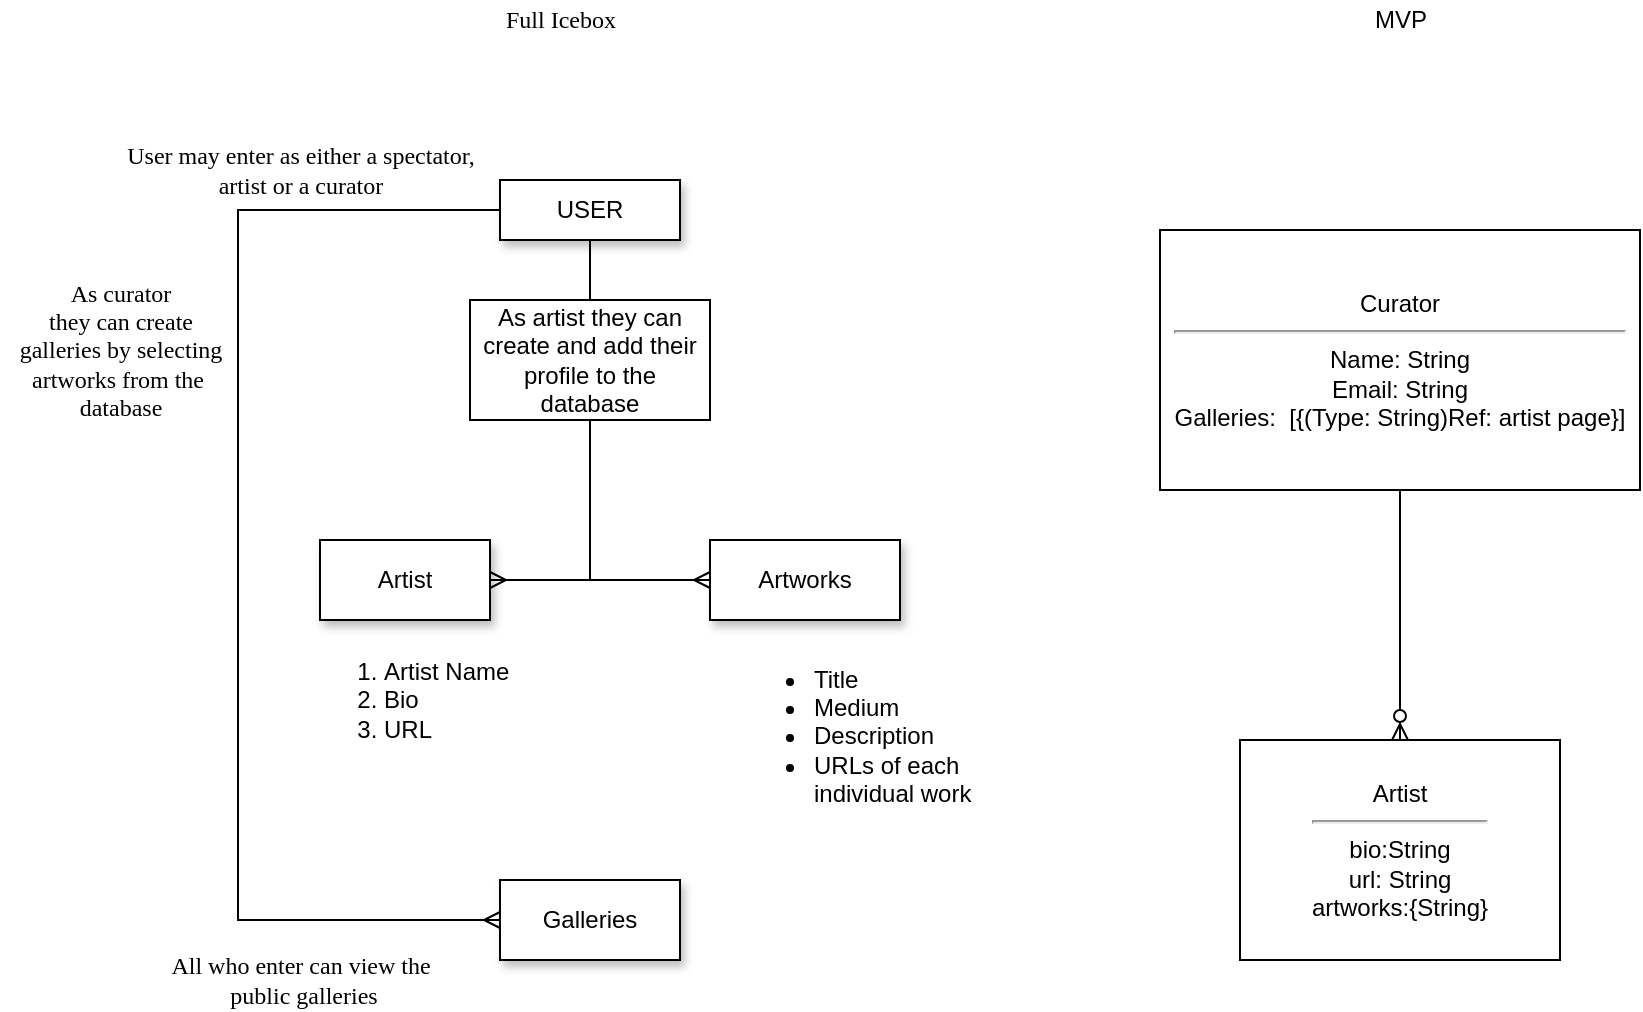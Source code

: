 <mxfile version="13.10.0" type="embed">
    <diagram id="DbY18s5qPN7fBbZyV1m0" name="Page-1">
        <mxGraphModel dx="832" dy="313" grid="1" gridSize="10" guides="1" tooltips="1" connect="1" arrows="1" fold="1" page="1" pageScale="1" pageWidth="850" pageHeight="1100" math="0" shadow="0">
            <root>
                <mxCell id="0"/>
                <mxCell id="1" parent="0"/>
                <mxCell id="11" value="" style="shape=table;html=1;whiteSpace=wrap;startSize=0;container=1;collapsible=0;childLayout=tableLayout;shadow=1;" parent="1" vertex="1">
                    <mxGeometry x="250" y="120" width="90" height="30" as="geometry"/>
                </mxCell>
                <mxCell id="12" value="" style="shape=partialRectangle;html=1;whiteSpace=wrap;collapsible=0;dropTarget=0;pointerEvents=0;fillColor=none;top=0;left=0;bottom=0;right=0;points=[[0,0.5],[1,0.5]];portConstraint=eastwest;" parent="11" vertex="1">
                    <mxGeometry width="90" height="30" as="geometry"/>
                </mxCell>
                <mxCell id="13" value="USER" style="shape=partialRectangle;html=1;whiteSpace=wrap;connectable=0;overflow=hidden;fillColor=none;top=0;left=0;bottom=0;right=0;" parent="12" vertex="1">
                    <mxGeometry width="90" height="30" as="geometry"/>
                </mxCell>
                <mxCell id="14" value="" style="shape=table;html=1;whiteSpace=wrap;startSize=0;container=1;collapsible=0;childLayout=tableLayout;shadow=1;" parent="1" vertex="1">
                    <mxGeometry x="355" y="300" width="95" height="40" as="geometry"/>
                </mxCell>
                <mxCell id="15" value="" style="shape=partialRectangle;html=1;whiteSpace=wrap;collapsible=0;dropTarget=0;pointerEvents=0;fillColor=none;top=0;left=0;bottom=0;right=0;points=[[0,0.5],[1,0.5]];portConstraint=eastwest;" parent="14" vertex="1">
                    <mxGeometry width="95" height="40" as="geometry"/>
                </mxCell>
                <mxCell id="16" value="Artworks" style="shape=partialRectangle;html=1;whiteSpace=wrap;connectable=0;overflow=hidden;fillColor=none;top=0;left=0;bottom=0;right=0;" parent="15" vertex="1">
                    <mxGeometry width="95" height="40" as="geometry"/>
                </mxCell>
                <mxCell id="17" value="" style="shape=table;html=1;whiteSpace=wrap;startSize=0;container=1;collapsible=0;childLayout=tableLayout;shadow=1;" parent="1" vertex="1">
                    <mxGeometry x="160" y="300" width="85" height="40" as="geometry"/>
                </mxCell>
                <mxCell id="18" value="" style="shape=partialRectangle;html=1;whiteSpace=wrap;collapsible=0;dropTarget=0;pointerEvents=0;fillColor=none;top=0;left=0;bottom=0;right=0;points=[[0,0.5],[1,0.5]];portConstraint=eastwest;" parent="17" vertex="1">
                    <mxGeometry width="85" height="40" as="geometry"/>
                </mxCell>
                <mxCell id="19" value="Artist" style="shape=partialRectangle;html=1;whiteSpace=wrap;connectable=0;overflow=hidden;fillColor=none;top=0;left=0;bottom=0;right=0;" parent="18" vertex="1">
                    <mxGeometry width="85" height="40" as="geometry"/>
                </mxCell>
                <mxCell id="21" value="&lt;ol&gt;&lt;li&gt;Artist Name&lt;/li&gt;&lt;li&gt;Bio&lt;/li&gt;&lt;li&gt;URL&lt;/li&gt;&lt;/ol&gt;" style="text;strokeColor=none;fillColor=none;html=1;whiteSpace=wrap;verticalAlign=middle;overflow=hidden;shadow=1;" parent="1" vertex="1">
                    <mxGeometry x="150" y="340" width="120" height="80" as="geometry"/>
                </mxCell>
                <mxCell id="23" value="&lt;ul&gt;&lt;li&gt;Title&lt;/li&gt;&lt;li&gt;Medium&lt;/li&gt;&lt;li&gt;Description&lt;/li&gt;&lt;li&gt;URLs of each individual work&lt;/li&gt;&lt;/ul&gt;" style="text;strokeColor=none;fillColor=none;html=1;whiteSpace=wrap;verticalAlign=middle;overflow=hidden;shadow=1;" parent="1" vertex="1">
                    <mxGeometry x="365" y="340" width="130" height="115" as="geometry"/>
                </mxCell>
                <mxCell id="24" value="" style="shape=table;html=1;whiteSpace=wrap;startSize=0;container=1;collapsible=0;childLayout=tableLayout;shadow=1;" parent="1" vertex="1">
                    <mxGeometry x="250" y="470" width="90" height="40" as="geometry"/>
                </mxCell>
                <mxCell id="25" value="" style="shape=partialRectangle;html=1;whiteSpace=wrap;collapsible=0;dropTarget=0;pointerEvents=0;fillColor=none;top=0;left=0;bottom=0;right=0;points=[[0,0.5],[1,0.5]];portConstraint=eastwest;" parent="24" vertex="1">
                    <mxGeometry width="90" height="40" as="geometry"/>
                </mxCell>
                <mxCell id="26" value="Galleries" style="shape=partialRectangle;html=1;whiteSpace=wrap;connectable=0;overflow=hidden;fillColor=none;top=0;left=0;bottom=0;right=0;" parent="25" vertex="1">
                    <mxGeometry width="90" height="40" as="geometry"/>
                </mxCell>
                <mxCell id="37" value="User may enter as either a spectator, &lt;br&gt;artist&amp;nbsp;or a curator" style="text;html=1;align=center;verticalAlign=middle;resizable=0;points=[];autosize=1;fontFamily=Times New Roman;" parent="1" vertex="1">
                    <mxGeometry x="55" y="100" width="190" height="30" as="geometry"/>
                </mxCell>
                <mxCell id="51" value="As curator&lt;br&gt;they can create&lt;br&gt;galleries by selecting&lt;br&gt;artworks from the&amp;nbsp;&lt;br&gt;database" style="text;html=1;align=center;verticalAlign=middle;resizable=0;points=[];autosize=1;fontFamily=Times New Roman;" parent="1" vertex="1">
                    <mxGeometry y="170" width="120" height="70" as="geometry"/>
                </mxCell>
                <mxCell id="53" value="All who enter can view the&lt;br&gt;&amp;nbsp;public galleries" style="text;html=1;align=center;verticalAlign=middle;resizable=0;points=[];autosize=1;fontFamily=Times New Roman;" parent="1" vertex="1">
                    <mxGeometry x="80" y="505" width="140" height="30" as="geometry"/>
                </mxCell>
                <mxCell id="54" value="Full Icebox" style="text;html=1;align=center;verticalAlign=middle;resizable=0;points=[];autosize=1;fontFamily=Times New Roman;" parent="1" vertex="1">
                    <mxGeometry x="245" y="30" width="70" height="20" as="geometry"/>
                </mxCell>
                <mxCell id="55" style="edgeStyle=orthogonalEdgeStyle;rounded=0;orthogonalLoop=1;jettySize=auto;html=1;exitX=0;exitY=0.5;exitDx=0;exitDy=0;entryX=0;entryY=0.5;entryDx=0;entryDy=0;endArrow=ERmany;endFill=0;" parent="1" source="12" target="25" edge="1">
                    <mxGeometry relative="1" as="geometry">
                        <mxPoint x="119" y="480" as="targetPoint"/>
                        <Array as="points">
                            <mxPoint x="119" y="135"/>
                            <mxPoint x="119" y="490"/>
                        </Array>
                    </mxGeometry>
                </mxCell>
                <mxCell id="57" style="edgeStyle=none;rounded=0;orthogonalLoop=1;jettySize=auto;html=1;exitX=0.5;exitY=0;exitDx=0;exitDy=0;endArrow=none;endFill=0;" parent="1" source="56" edge="1">
                    <mxGeometry relative="1" as="geometry">
                        <mxPoint x="295" y="150" as="targetPoint"/>
                    </mxGeometry>
                </mxCell>
                <mxCell id="62" style="edgeStyle=none;rounded=0;orthogonalLoop=1;jettySize=auto;html=1;exitX=0.5;exitY=1;exitDx=0;exitDy=0;startArrow=none;startFill=0;endArrow=none;endFill=0;" parent="1" source="56" edge="1">
                    <mxGeometry relative="1" as="geometry">
                        <mxPoint x="295" y="320" as="targetPoint"/>
                    </mxGeometry>
                </mxCell>
                <mxCell id="56" value="As artist they can create and add their profile to the database" style="whiteSpace=wrap;html=1;" parent="1" vertex="1">
                    <mxGeometry x="235" y="180" width="120" height="60" as="geometry"/>
                </mxCell>
                <mxCell id="63" style="edgeStyle=none;rounded=0;orthogonalLoop=1;jettySize=auto;html=1;exitX=1;exitY=0.5;exitDx=0;exitDy=0;startArrow=ERmany;startFill=0;endArrow=none;endFill=0;" parent="1" source="18" edge="1">
                    <mxGeometry relative="1" as="geometry">
                        <mxPoint x="300" y="320" as="targetPoint"/>
                    </mxGeometry>
                </mxCell>
                <mxCell id="64" style="edgeStyle=none;rounded=0;orthogonalLoop=1;jettySize=auto;html=1;exitX=0;exitY=0.5;exitDx=0;exitDy=0;startArrow=ERmany;startFill=0;endArrow=none;endFill=0;" parent="1" source="15" edge="1">
                    <mxGeometry relative="1" as="geometry">
                        <mxPoint x="300" y="320" as="targetPoint"/>
                    </mxGeometry>
                </mxCell>
                <mxCell id="67" style="edgeStyle=none;rounded=0;orthogonalLoop=1;jettySize=auto;html=1;exitX=0.5;exitY=1;exitDx=0;exitDy=0;entryX=0.5;entryY=0;entryDx=0;entryDy=0;startArrow=none;startFill=0;endArrow=ERzeroToMany;endFill=1;" parent="1" source="65" target="66" edge="1">
                    <mxGeometry relative="1" as="geometry"/>
                </mxCell>
                <mxCell id="65" value="Curator&lt;br&gt;&lt;hr&gt;Name: String&lt;br&gt;Email: String&lt;br&gt;Galleries:&amp;nbsp; [{(Type: String)Ref: artist page}]" style="whiteSpace=wrap;html=1;" parent="1" vertex="1">
                    <mxGeometry x="580" y="145" width="240" height="130" as="geometry"/>
                </mxCell>
                <mxCell id="66" value="Artist&lt;br&gt;&lt;hr&gt;bio:String&lt;br&gt;url: String&lt;br&gt;artworks:{String}" style="whiteSpace=wrap;html=1;" parent="1" vertex="1">
                    <mxGeometry x="620" y="400" width="160" height="110" as="geometry"/>
                </mxCell>
                <mxCell id="68" style="edgeStyle=none;rounded=0;orthogonalLoop=1;jettySize=auto;html=1;exitX=0.5;exitY=1;exitDx=0;exitDy=0;startArrow=none;startFill=0;endArrow=ERzeroToMany;endFill=1;" parent="1" source="66" target="66" edge="1">
                    <mxGeometry relative="1" as="geometry"/>
                </mxCell>
                <mxCell id="69" value="MVP" style="text;html=1;resizable=0;autosize=1;align=center;verticalAlign=middle;points=[];fillColor=none;strokeColor=none;rounded=0;" parent="1" vertex="1">
                    <mxGeometry x="680" y="30" width="40" height="20" as="geometry"/>
                </mxCell>
            </root>
        </mxGraphModel>
    </diagram>
</mxfile>